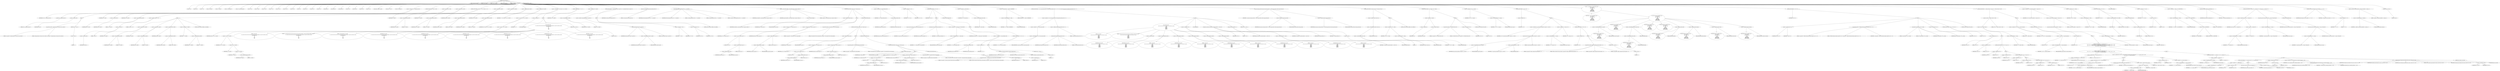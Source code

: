 digraph hostapd_notif_assoc {  
"1000129" [label = "(METHOD,hostapd_notif_assoc)" ]
"1000130" [label = "(PARAM,hostapd_data *hapd)" ]
"1000131" [label = "(PARAM,const u8 *addr)" ]
"1000132" [label = "(PARAM,const u8 *req_ies)" ]
"1000133" [label = "(PARAM,size_t req_ies_len)" ]
"1000134" [label = "(PARAM,int reassoc)" ]
"1000135" [label = "(BLOCK,,)" ]
"1000136" [label = "(LOCAL,v5: u8)" ]
"1000137" [label = "(LOCAL,v6: int)" ]
"1000138" [label = "(LOCAL,v7: u8)" ]
"1000139" [label = "(LOCAL,v10: sta_info *)" ]
"1000140" [label = "(LOCAL,v11: sta_info *)" ]
"1000141" [label = "(LOCAL,v12: hostapd_iface *)" ]
"1000142" [label = "(LOCAL,v13: wpa_state_machine *)" ]
"1000143" [label = "(LOCAL,v14: int)" ]
"1000144" [label = "(LOCAL,v15: bool)" ]
"1000145" [label = "(LOCAL,v16: u32)" ]
"1000146" [label = "(LOCAL,v17: int)" ]
"1000147" [label = "(LOCAL,v18: u8 *)" ]
"1000148" [label = "(LOCAL,v19: u8 *)" ]
"1000149" [label = "(LOCAL,v20: int)" ]
"1000150" [label = "(LOCAL,p: u8)" ]
"1000151" [label = "(LOCAL,pa: u8 *)" ]
"1000152" [label = "(LOCAL,pb: u8 *)" ]
"1000153" [label = "(LOCAL,pc: u8 *)" ]
"1000154" [label = "(LOCAL,ielen: u8)" ]
"1000155" [label = "(LOCAL,ielena: int)" ]
"1000156" [label = "(LOCAL,ielenb: int)" ]
"1000157" [label = "(LOCAL,res: u8)" ]
"1000158" [label = "(LOCAL,resa: int)" ]
"1000159" [label = "(LOCAL,v30: u8)" ]
"1000160" [label = "(LOCAL,v31: u8)" ]
"1000161" [label = "(LOCAL,elems: ieee802_11_elems)" ]
"1000162" [label = "(LOCAL,buf: u8 [ 1064 ])" ]
"1000163" [label = "(LOCAL,v34: unsigned int)" ]
"1000164" [label = "(<operator>.assignment,v34 = __readgsdword(0x14u))" ]
"1000165" [label = "(IDENTIFIER,v34,v34 = __readgsdword(0x14u))" ]
"1000166" [label = "(__readgsdword,__readgsdword(0x14u))" ]
"1000167" [label = "(LITERAL,0x14u,__readgsdword(0x14u))" ]
"1000168" [label = "(CONTROL_STRUCTURE,if ( !addr ),if ( !addr ))" ]
"1000169" [label = "(<operator>.logicalNot,!addr)" ]
"1000170" [label = "(IDENTIFIER,addr,!addr)" ]
"1000171" [label = "(BLOCK,,)" ]
"1000172" [label = "(wpa_printf,wpa_printf(2, \"hostapd_notif_assoc: Skip event with no address\"))" ]
"1000173" [label = "(LITERAL,2,wpa_printf(2, \"hostapd_notif_assoc: Skip event with no address\"))" ]
"1000174" [label = "(LITERAL,\"hostapd_notif_assoc: Skip event with no address\",wpa_printf(2, \"hostapd_notif_assoc: Skip event with no address\"))" ]
"1000175" [label = "(RETURN,return -1;,return -1;)" ]
"1000176" [label = "(<operator>.minus,-1)" ]
"1000177" [label = "(LITERAL,1,-1)" ]
"1000178" [label = "(<operator>.assignment,v5 = *addr)" ]
"1000179" [label = "(IDENTIFIER,v5,v5 = *addr)" ]
"1000180" [label = "(<operator>.indirection,*addr)" ]
"1000181" [label = "(IDENTIFIER,addr,v5 = *addr)" ]
"1000182" [label = "(<operator>.assignment,res = addr[1])" ]
"1000183" [label = "(IDENTIFIER,res,res = addr[1])" ]
"1000184" [label = "(<operator>.indirectIndexAccess,addr[1])" ]
"1000185" [label = "(IDENTIFIER,addr,res = addr[1])" ]
"1000186" [label = "(LITERAL,1,res = addr[1])" ]
"1000187" [label = "(CONTROL_STRUCTURE,if ( (*addr & 1) != 0 ),if ( (*addr & 1) != 0 ))" ]
"1000188" [label = "(<operator>.notEquals,(*addr & 1) != 0)" ]
"1000189" [label = "(<operator>.and,*addr & 1)" ]
"1000190" [label = "(<operator>.indirection,*addr)" ]
"1000191" [label = "(IDENTIFIER,addr,*addr & 1)" ]
"1000192" [label = "(LITERAL,1,*addr & 1)" ]
"1000193" [label = "(LITERAL,0,(*addr & 1) != 0)" ]
"1000194" [label = "(BLOCK,,)" ]
"1000195" [label = "(<operator>.assignment,v6 = addr[3])" ]
"1000196" [label = "(IDENTIFIER,v6,v6 = addr[3])" ]
"1000197" [label = "(<operator>.indirectIndexAccess,addr[3])" ]
"1000198" [label = "(IDENTIFIER,addr,v6 = addr[3])" ]
"1000199" [label = "(LITERAL,3,v6 = addr[3])" ]
"1000200" [label = "(<operator>.assignment,p = addr[2])" ]
"1000201" [label = "(IDENTIFIER,p,p = addr[2])" ]
"1000202" [label = "(<operator>.indirectIndexAccess,addr[2])" ]
"1000203" [label = "(IDENTIFIER,addr,p = addr[2])" ]
"1000204" [label = "(LITERAL,2,p = addr[2])" ]
"1000205" [label = "(<operator>.assignment,ielen = addr[4])" ]
"1000206" [label = "(IDENTIFIER,ielen,ielen = addr[4])" ]
"1000207" [label = "(<operator>.indirectIndexAccess,addr[4])" ]
"1000208" [label = "(IDENTIFIER,addr,ielen = addr[4])" ]
"1000209" [label = "(LITERAL,4,ielen = addr[4])" ]
"1000210" [label = "(<operator>.assignment,v7 = addr[5])" ]
"1000211" [label = "(IDENTIFIER,v7,v7 = addr[5])" ]
"1000212" [label = "(<operator>.indirectIndexAccess,addr[5])" ]
"1000213" [label = "(IDENTIFIER,addr,v7 = addr[5])" ]
"1000214" [label = "(LITERAL,5,v7 = addr[5])" ]
"1000215" [label = "(CONTROL_STRUCTURE,goto LABEL_6;,goto LABEL_6;)" ]
"1000216" [label = "(<operator>.assignment,p = addr[2])" ]
"1000217" [label = "(IDENTIFIER,p,p = addr[2])" ]
"1000218" [label = "(<operator>.indirectIndexAccess,addr[2])" ]
"1000219" [label = "(IDENTIFIER,addr,p = addr[2])" ]
"1000220" [label = "(LITERAL,2,p = addr[2])" ]
"1000221" [label = "(<operator>.assignment,v6 = addr[3])" ]
"1000222" [label = "(IDENTIFIER,v6,v6 = addr[3])" ]
"1000223" [label = "(<operator>.indirectIndexAccess,addr[3])" ]
"1000224" [label = "(IDENTIFIER,addr,v6 = addr[3])" ]
"1000225" [label = "(LITERAL,3,v6 = addr[3])" ]
"1000226" [label = "(<operator>.assignment,ielen = addr[4])" ]
"1000227" [label = "(IDENTIFIER,ielen,ielen = addr[4])" ]
"1000228" [label = "(<operator>.indirectIndexAccess,addr[4])" ]
"1000229" [label = "(IDENTIFIER,addr,ielen = addr[4])" ]
"1000230" [label = "(LITERAL,4,ielen = addr[4])" ]
"1000231" [label = "(<operator>.assignment,v30 = addr[5])" ]
"1000232" [label = "(IDENTIFIER,v30,v30 = addr[5])" ]
"1000233" [label = "(<operator>.indirectIndexAccess,addr[5])" ]
"1000234" [label = "(IDENTIFIER,addr,v30 = addr[5])" ]
"1000235" [label = "(LITERAL,5,v30 = addr[5])" ]
"1000236" [label = "(<operator>.assignment,v7 = v30 | ielen | v6 | p | v5 | addr[1])" ]
"1000237" [label = "(IDENTIFIER,v7,v7 = v30 | ielen | v6 | p | v5 | addr[1])" ]
"1000238" [label = "(<operator>.or,v30 | ielen | v6 | p | v5 | addr[1])" ]
"1000239" [label = "(IDENTIFIER,v30,v30 | ielen | v6 | p | v5 | addr[1])" ]
"1000240" [label = "(<operator>.or,ielen | v6 | p | v5 | addr[1])" ]
"1000241" [label = "(IDENTIFIER,ielen,ielen | v6 | p | v5 | addr[1])" ]
"1000242" [label = "(<operator>.or,v6 | p | v5 | addr[1])" ]
"1000243" [label = "(IDENTIFIER,v6,v6 | p | v5 | addr[1])" ]
"1000244" [label = "(<operator>.or,p | v5 | addr[1])" ]
"1000245" [label = "(IDENTIFIER,p,p | v5 | addr[1])" ]
"1000246" [label = "(<operator>.or,v5 | addr[1])" ]
"1000247" [label = "(IDENTIFIER,v5,v5 | addr[1])" ]
"1000248" [label = "(<operator>.indirectIndexAccess,addr[1])" ]
"1000249" [label = "(IDENTIFIER,addr,v5 | addr[1])" ]
"1000250" [label = "(LITERAL,1,v5 | addr[1])" ]
"1000251" [label = "(CONTROL_STRUCTURE,if ( !v7 ),if ( !v7 ))" ]
"1000252" [label = "(<operator>.logicalNot,!v7)" ]
"1000253" [label = "(IDENTIFIER,v7,!v7)" ]
"1000254" [label = "(BLOCK,,)" ]
"1000255" [label = "(JUMP_TARGET,LABEL_6)" ]
"1000256" [label = "(wpa_printf,wpa_printf(\n      2,\n      \"%s: Invalid SA=%02x:%02x:%02x:%02x:%02x:%02x in received indication - ignore this indication silently\",\n      \"hostapd_notif_assoc\",\n      v5,\n      res,\n      p,\n      v6,\n      ielen,\n      v7))" ]
"1000257" [label = "(LITERAL,2,wpa_printf(\n      2,\n      \"%s: Invalid SA=%02x:%02x:%02x:%02x:%02x:%02x in received indication - ignore this indication silently\",\n      \"hostapd_notif_assoc\",\n      v5,\n      res,\n      p,\n      v6,\n      ielen,\n      v7))" ]
"1000258" [label = "(LITERAL,\"%s: Invalid SA=%02x:%02x:%02x:%02x:%02x:%02x in received indication - ignore this indication silently\",wpa_printf(\n      2,\n      \"%s: Invalid SA=%02x:%02x:%02x:%02x:%02x:%02x in received indication - ignore this indication silently\",\n      \"hostapd_notif_assoc\",\n      v5,\n      res,\n      p,\n      v6,\n      ielen,\n      v7))" ]
"1000259" [label = "(LITERAL,\"hostapd_notif_assoc\",wpa_printf(\n      2,\n      \"%s: Invalid SA=%02x:%02x:%02x:%02x:%02x:%02x in received indication - ignore this indication silently\",\n      \"hostapd_notif_assoc\",\n      v5,\n      res,\n      p,\n      v6,\n      ielen,\n      v7))" ]
"1000260" [label = "(IDENTIFIER,v5,wpa_printf(\n      2,\n      \"%s: Invalid SA=%02x:%02x:%02x:%02x:%02x:%02x in received indication - ignore this indication silently\",\n      \"hostapd_notif_assoc\",\n      v5,\n      res,\n      p,\n      v6,\n      ielen,\n      v7))" ]
"1000261" [label = "(IDENTIFIER,res,wpa_printf(\n      2,\n      \"%s: Invalid SA=%02x:%02x:%02x:%02x:%02x:%02x in received indication - ignore this indication silently\",\n      \"hostapd_notif_assoc\",\n      v5,\n      res,\n      p,\n      v6,\n      ielen,\n      v7))" ]
"1000262" [label = "(IDENTIFIER,p,wpa_printf(\n      2,\n      \"%s: Invalid SA=%02x:%02x:%02x:%02x:%02x:%02x in received indication - ignore this indication silently\",\n      \"hostapd_notif_assoc\",\n      v5,\n      res,\n      p,\n      v6,\n      ielen,\n      v7))" ]
"1000263" [label = "(IDENTIFIER,v6,wpa_printf(\n      2,\n      \"%s: Invalid SA=%02x:%02x:%02x:%02x:%02x:%02x in received indication - ignore this indication silently\",\n      \"hostapd_notif_assoc\",\n      v5,\n      res,\n      p,\n      v6,\n      ielen,\n      v7))" ]
"1000264" [label = "(IDENTIFIER,ielen,wpa_printf(\n      2,\n      \"%s: Invalid SA=%02x:%02x:%02x:%02x:%02x:%02x in received indication - ignore this indication silently\",\n      \"hostapd_notif_assoc\",\n      v5,\n      res,\n      p,\n      v6,\n      ielen,\n      v7))" ]
"1000265" [label = "(IDENTIFIER,v7,wpa_printf(\n      2,\n      \"%s: Invalid SA=%02x:%02x:%02x:%02x:%02x:%02x in received indication - ignore this indication silently\",\n      \"hostapd_notif_assoc\",\n      v5,\n      res,\n      p,\n      v6,\n      ielen,\n      v7))" ]
"1000266" [label = "(RETURN,return 0;,return 0;)" ]
"1000267" [label = "(LITERAL,0,return 0;)" ]
"1000268" [label = "(<operator>.assignment,v31 = addr[3])" ]
"1000269" [label = "(IDENTIFIER,v31,v31 = addr[3])" ]
"1000270" [label = "(<operator>.indirectIndexAccess,addr[3])" ]
"1000271" [label = "(IDENTIFIER,addr,v31 = addr[3])" ]
"1000272" [label = "(LITERAL,3,v31 = addr[3])" ]
"1000273" [label = "(CONTROL_STRUCTURE,if ( !memcmp(addr, hapd->own_addr, 6u) ),if ( !memcmp(addr, hapd->own_addr, 6u) ))" ]
"1000274" [label = "(<operator>.logicalNot,!memcmp(addr, hapd->own_addr, 6u))" ]
"1000275" [label = "(memcmp,memcmp(addr, hapd->own_addr, 6u))" ]
"1000276" [label = "(IDENTIFIER,addr,memcmp(addr, hapd->own_addr, 6u))" ]
"1000277" [label = "(<operator>.indirectFieldAccess,hapd->own_addr)" ]
"1000278" [label = "(IDENTIFIER,hapd,memcmp(addr, hapd->own_addr, 6u))" ]
"1000279" [label = "(FIELD_IDENTIFIER,own_addr,own_addr)" ]
"1000280" [label = "(LITERAL,6u,memcmp(addr, hapd->own_addr, 6u))" ]
"1000281" [label = "(BLOCK,,)" ]
"1000282" [label = "(<operator>.assignment,v7 = v30)" ]
"1000283" [label = "(IDENTIFIER,v7,v7 = v30)" ]
"1000284" [label = "(IDENTIFIER,v30,v7 = v30)" ]
"1000285" [label = "(<operator>.assignment,v6 = v31)" ]
"1000286" [label = "(IDENTIFIER,v6,v6 = v31)" ]
"1000287" [label = "(IDENTIFIER,v31,v6 = v31)" ]
"1000288" [label = "(CONTROL_STRUCTURE,goto LABEL_6;,goto LABEL_6;)" ]
"1000289" [label = "(random_add_randomness,random_add_randomness(addr, 6u))" ]
"1000290" [label = "(IDENTIFIER,addr,random_add_randomness(addr, 6u))" ]
"1000291" [label = "(LITERAL,6u,random_add_randomness(addr, 6u))" ]
"1000292" [label = "(hostapd_logger,hostapd_logger(hapd, addr, 1u, 2, \"associated\"))" ]
"1000293" [label = "(IDENTIFIER,hapd,hostapd_logger(hapd, addr, 1u, 2, \"associated\"))" ]
"1000294" [label = "(IDENTIFIER,addr,hostapd_logger(hapd, addr, 1u, 2, \"associated\"))" ]
"1000295" [label = "(LITERAL,1u,hostapd_logger(hapd, addr, 1u, 2, \"associated\"))" ]
"1000296" [label = "(LITERAL,2,hostapd_logger(hapd, addr, 1u, 2, \"associated\"))" ]
"1000297" [label = "(LITERAL,\"associated\",hostapd_logger(hapd, addr, 1u, 2, \"associated\"))" ]
"1000298" [label = "(ieee802_11_parse_elems,ieee802_11_parse_elems(req_ies, req_ies_len, &elems, 0))" ]
"1000299" [label = "(IDENTIFIER,req_ies,ieee802_11_parse_elems(req_ies, req_ies_len, &elems, 0))" ]
"1000300" [label = "(IDENTIFIER,req_ies_len,ieee802_11_parse_elems(req_ies, req_ies_len, &elems, 0))" ]
"1000301" [label = "(<operator>.addressOf,&elems)" ]
"1000302" [label = "(IDENTIFIER,elems,ieee802_11_parse_elems(req_ies, req_ies_len, &elems, 0))" ]
"1000303" [label = "(LITERAL,0,ieee802_11_parse_elems(req_ies, req_ies_len, &elems, 0))" ]
"1000304" [label = "(CONTROL_STRUCTURE,if ( elems.wps_ie ),if ( elems.wps_ie ))" ]
"1000305" [label = "(<operator>.fieldAccess,elems.wps_ie)" ]
"1000306" [label = "(IDENTIFIER,elems,if ( elems.wps_ie ))" ]
"1000307" [label = "(FIELD_IDENTIFIER,wps_ie,wps_ie)" ]
"1000308" [label = "(BLOCK,,)" ]
"1000309" [label = "(<operator>.assignment,pa = (u8 *)(elems.wps_ie - 2))" ]
"1000310" [label = "(IDENTIFIER,pa,pa = (u8 *)(elems.wps_ie - 2))" ]
"1000311" [label = "(<operator>.cast,(u8 *)(elems.wps_ie - 2))" ]
"1000312" [label = "(UNKNOWN,u8 *,u8 *)" ]
"1000313" [label = "(<operator>.subtraction,elems.wps_ie - 2)" ]
"1000314" [label = "(<operator>.fieldAccess,elems.wps_ie)" ]
"1000315" [label = "(IDENTIFIER,elems,elems.wps_ie - 2)" ]
"1000316" [label = "(FIELD_IDENTIFIER,wps_ie,wps_ie)" ]
"1000317" [label = "(LITERAL,2,elems.wps_ie - 2)" ]
"1000318" [label = "(<operator>.assignment,ielena = elems.wps_ie_len + 2)" ]
"1000319" [label = "(IDENTIFIER,ielena,ielena = elems.wps_ie_len + 2)" ]
"1000320" [label = "(<operator>.addition,elems.wps_ie_len + 2)" ]
"1000321" [label = "(<operator>.fieldAccess,elems.wps_ie_len)" ]
"1000322" [label = "(IDENTIFIER,elems,elems.wps_ie_len + 2)" ]
"1000323" [label = "(FIELD_IDENTIFIER,wps_ie_len,wps_ie_len)" ]
"1000324" [label = "(LITERAL,2,elems.wps_ie_len + 2)" ]
"1000325" [label = "(wpa_printf,wpa_printf(2, \"STA included WPS IE in (Re)AssocReq\"))" ]
"1000326" [label = "(LITERAL,2,wpa_printf(2, \"STA included WPS IE in (Re)AssocReq\"))" ]
"1000327" [label = "(LITERAL,\"STA included WPS IE in (Re)AssocReq\",wpa_printf(2, \"STA included WPS IE in (Re)AssocReq\"))" ]
"1000328" [label = "(CONTROL_STRUCTURE,else,else)" ]
"1000329" [label = "(CONTROL_STRUCTURE,if ( elems.rsn_ie ),if ( elems.rsn_ie ))" ]
"1000330" [label = "(<operator>.fieldAccess,elems.rsn_ie)" ]
"1000331" [label = "(IDENTIFIER,elems,if ( elems.rsn_ie ))" ]
"1000332" [label = "(FIELD_IDENTIFIER,rsn_ie,rsn_ie)" ]
"1000333" [label = "(BLOCK,,)" ]
"1000334" [label = "(<operator>.assignment,pa = (u8 *)(elems.rsn_ie - 2))" ]
"1000335" [label = "(IDENTIFIER,pa,pa = (u8 *)(elems.rsn_ie - 2))" ]
"1000336" [label = "(<operator>.cast,(u8 *)(elems.rsn_ie - 2))" ]
"1000337" [label = "(UNKNOWN,u8 *,u8 *)" ]
"1000338" [label = "(<operator>.subtraction,elems.rsn_ie - 2)" ]
"1000339" [label = "(<operator>.fieldAccess,elems.rsn_ie)" ]
"1000340" [label = "(IDENTIFIER,elems,elems.rsn_ie - 2)" ]
"1000341" [label = "(FIELD_IDENTIFIER,rsn_ie,rsn_ie)" ]
"1000342" [label = "(LITERAL,2,elems.rsn_ie - 2)" ]
"1000343" [label = "(<operator>.assignment,ielena = elems.rsn_ie_len + 2)" ]
"1000344" [label = "(IDENTIFIER,ielena,ielena = elems.rsn_ie_len + 2)" ]
"1000345" [label = "(<operator>.addition,elems.rsn_ie_len + 2)" ]
"1000346" [label = "(<operator>.fieldAccess,elems.rsn_ie_len)" ]
"1000347" [label = "(IDENTIFIER,elems,elems.rsn_ie_len + 2)" ]
"1000348" [label = "(FIELD_IDENTIFIER,rsn_ie_len,rsn_ie_len)" ]
"1000349" [label = "(LITERAL,2,elems.rsn_ie_len + 2)" ]
"1000350" [label = "(wpa_printf,wpa_printf(2, \"STA included RSN IE in (Re)AssocReq\"))" ]
"1000351" [label = "(LITERAL,2,wpa_printf(2, \"STA included RSN IE in (Re)AssocReq\"))" ]
"1000352" [label = "(LITERAL,\"STA included RSN IE in (Re)AssocReq\",wpa_printf(2, \"STA included RSN IE in (Re)AssocReq\"))" ]
"1000353" [label = "(CONTROL_STRUCTURE,else,else)" ]
"1000354" [label = "(CONTROL_STRUCTURE,if ( elems.wpa_ie ),if ( elems.wpa_ie ))" ]
"1000355" [label = "(<operator>.fieldAccess,elems.wpa_ie)" ]
"1000356" [label = "(IDENTIFIER,elems,if ( elems.wpa_ie ))" ]
"1000357" [label = "(FIELD_IDENTIFIER,wpa_ie,wpa_ie)" ]
"1000358" [label = "(BLOCK,,)" ]
"1000359" [label = "(<operator>.assignment,pa = (u8 *)(elems.wpa_ie - 2))" ]
"1000360" [label = "(IDENTIFIER,pa,pa = (u8 *)(elems.wpa_ie - 2))" ]
"1000361" [label = "(<operator>.cast,(u8 *)(elems.wpa_ie - 2))" ]
"1000362" [label = "(UNKNOWN,u8 *,u8 *)" ]
"1000363" [label = "(<operator>.subtraction,elems.wpa_ie - 2)" ]
"1000364" [label = "(<operator>.fieldAccess,elems.wpa_ie)" ]
"1000365" [label = "(IDENTIFIER,elems,elems.wpa_ie - 2)" ]
"1000366" [label = "(FIELD_IDENTIFIER,wpa_ie,wpa_ie)" ]
"1000367" [label = "(LITERAL,2,elems.wpa_ie - 2)" ]
"1000368" [label = "(<operator>.assignment,ielena = elems.wpa_ie_len + 2)" ]
"1000369" [label = "(IDENTIFIER,ielena,ielena = elems.wpa_ie_len + 2)" ]
"1000370" [label = "(<operator>.addition,elems.wpa_ie_len + 2)" ]
"1000371" [label = "(<operator>.fieldAccess,elems.wpa_ie_len)" ]
"1000372" [label = "(IDENTIFIER,elems,elems.wpa_ie_len + 2)" ]
"1000373" [label = "(FIELD_IDENTIFIER,wpa_ie_len,wpa_ie_len)" ]
"1000374" [label = "(LITERAL,2,elems.wpa_ie_len + 2)" ]
"1000375" [label = "(wpa_printf,wpa_printf(2, \"STA included WPA IE in (Re)AssocReq\"))" ]
"1000376" [label = "(LITERAL,2,wpa_printf(2, \"STA included WPA IE in (Re)AssocReq\"))" ]
"1000377" [label = "(LITERAL,\"STA included WPA IE in (Re)AssocReq\",wpa_printf(2, \"STA included WPA IE in (Re)AssocReq\"))" ]
"1000378" [label = "(CONTROL_STRUCTURE,else,else)" ]
"1000379" [label = "(BLOCK,,)" ]
"1000380" [label = "(wpa_printf,wpa_printf(2, \"STA did not include WPS/RSN/WPA IE in (Re)AssocReq\"))" ]
"1000381" [label = "(LITERAL,2,wpa_printf(2, \"STA did not include WPS/RSN/WPA IE in (Re)AssocReq\"))" ]
"1000382" [label = "(LITERAL,\"STA did not include WPS/RSN/WPA IE in (Re)AssocReq\",wpa_printf(2, \"STA did not include WPS/RSN/WPA IE in (Re)AssocReq\"))" ]
"1000383" [label = "(<operator>.assignment,ielena = 0)" ]
"1000384" [label = "(IDENTIFIER,ielena,ielena = 0)" ]
"1000385" [label = "(LITERAL,0,ielena = 0)" ]
"1000386" [label = "(<operator>.assignment,pa = 0)" ]
"1000387" [label = "(IDENTIFIER,pa,pa = 0)" ]
"1000388" [label = "(LITERAL,0,pa = 0)" ]
"1000389" [label = "(<operator>.assignment,v10 = ap_get_sta(hapd, addr))" ]
"1000390" [label = "(IDENTIFIER,v10,v10 = ap_get_sta(hapd, addr))" ]
"1000391" [label = "(ap_get_sta,ap_get_sta(hapd, addr))" ]
"1000392" [label = "(IDENTIFIER,hapd,ap_get_sta(hapd, addr))" ]
"1000393" [label = "(IDENTIFIER,addr,ap_get_sta(hapd, addr))" ]
"1000394" [label = "(<operator>.assignment,v11 = v10)" ]
"1000395" [label = "(IDENTIFIER,v11,v11 = v10)" ]
"1000396" [label = "(IDENTIFIER,v10,v11 = v10)" ]
"1000397" [label = "(CONTROL_STRUCTURE,if ( v10 ),if ( v10 ))" ]
"1000398" [label = "(IDENTIFIER,v10,if ( v10 ))" ]
"1000399" [label = "(BLOCK,,)" ]
"1000400" [label = "(ap_sta_no_session_timeout,ap_sta_no_session_timeout(hapd, v10))" ]
"1000401" [label = "(IDENTIFIER,hapd,ap_sta_no_session_timeout(hapd, v10))" ]
"1000402" [label = "(IDENTIFIER,v10,ap_sta_no_session_timeout(hapd, v10))" ]
"1000403" [label = "(accounting_sta_stop,accounting_sta_stop(hapd, v11))" ]
"1000404" [label = "(IDENTIFIER,hapd,accounting_sta_stop(hapd, v11))" ]
"1000405" [label = "(IDENTIFIER,v11,accounting_sta_stop(hapd, v11))" ]
"1000406" [label = "(<operator>.assignment,v11->timeout_next = STA_NULLFUNC)" ]
"1000407" [label = "(<operator>.indirectFieldAccess,v11->timeout_next)" ]
"1000408" [label = "(IDENTIFIER,v11,v11->timeout_next = STA_NULLFUNC)" ]
"1000409" [label = "(FIELD_IDENTIFIER,timeout_next,timeout_next)" ]
"1000410" [label = "(IDENTIFIER,STA_NULLFUNC,v11->timeout_next = STA_NULLFUNC)" ]
"1000411" [label = "(CONTROL_STRUCTURE,else,else)" ]
"1000412" [label = "(BLOCK,,)" ]
"1000413" [label = "(<operator>.assignment,v11 = ap_sta_add(hapd, addr))" ]
"1000414" [label = "(IDENTIFIER,v11,v11 = ap_sta_add(hapd, addr))" ]
"1000415" [label = "(ap_sta_add,ap_sta_add(hapd, addr))" ]
"1000416" [label = "(IDENTIFIER,hapd,ap_sta_add(hapd, addr))" ]
"1000417" [label = "(IDENTIFIER,addr,ap_sta_add(hapd, addr))" ]
"1000418" [label = "(CONTROL_STRUCTURE,if ( !v11 ),if ( !v11 ))" ]
"1000419" [label = "(<operator>.logicalNot,!v11)" ]
"1000420" [label = "(IDENTIFIER,v11,!v11)" ]
"1000421" [label = "(BLOCK,,)" ]
"1000422" [label = "(hostapd_drv_sta_disassoc,hostapd_drv_sta_disassoc(hapd, addr, 5))" ]
"1000423" [label = "(IDENTIFIER,hapd,hostapd_drv_sta_disassoc(hapd, addr, 5))" ]
"1000424" [label = "(IDENTIFIER,addr,hostapd_drv_sta_disassoc(hapd, addr, 5))" ]
"1000425" [label = "(LITERAL,5,hostapd_drv_sta_disassoc(hapd, addr, 5))" ]
"1000426" [label = "(RETURN,return -1;,return -1;)" ]
"1000427" [label = "(<operator>.minus,-1)" ]
"1000428" [label = "(LITERAL,1,-1)" ]
"1000429" [label = "(<operator>.assignment,v12 = hapd->iface)" ]
"1000430" [label = "(IDENTIFIER,v12,v12 = hapd->iface)" ]
"1000431" [label = "(<operator>.indirectFieldAccess,hapd->iface)" ]
"1000432" [label = "(IDENTIFIER,hapd,v12 = hapd->iface)" ]
"1000433" [label = "(FIELD_IDENTIFIER,iface,iface)" ]
"1000434" [label = "(<operators>.assignmentAnd,v11->flags &= 0xFFFECFFF)" ]
"1000435" [label = "(<operator>.indirectFieldAccess,v11->flags)" ]
"1000436" [label = "(IDENTIFIER,v11,v11->flags &= 0xFFFECFFF)" ]
"1000437" [label = "(FIELD_IDENTIFIER,flags,flags)" ]
"1000438" [label = "(LITERAL,0xFFFECFFF,v11->flags &= 0xFFFECFFF)" ]
"1000439" [label = "(CONTROL_STRUCTURE,if ( !v12->drv_max_acl_mac_addrs && hostapd_check_acl(hapd, addr, 0) != 1 ),if ( !v12->drv_max_acl_mac_addrs && hostapd_check_acl(hapd, addr, 0) != 1 ))" ]
"1000440" [label = "(<operator>.logicalAnd,!v12->drv_max_acl_mac_addrs && hostapd_check_acl(hapd, addr, 0) != 1)" ]
"1000441" [label = "(<operator>.logicalNot,!v12->drv_max_acl_mac_addrs)" ]
"1000442" [label = "(<operator>.indirectFieldAccess,v12->drv_max_acl_mac_addrs)" ]
"1000443" [label = "(IDENTIFIER,v12,!v12->drv_max_acl_mac_addrs)" ]
"1000444" [label = "(FIELD_IDENTIFIER,drv_max_acl_mac_addrs,drv_max_acl_mac_addrs)" ]
"1000445" [label = "(<operator>.notEquals,hostapd_check_acl(hapd, addr, 0) != 1)" ]
"1000446" [label = "(hostapd_check_acl,hostapd_check_acl(hapd, addr, 0))" ]
"1000447" [label = "(IDENTIFIER,hapd,hostapd_check_acl(hapd, addr, 0))" ]
"1000448" [label = "(IDENTIFIER,addr,hostapd_check_acl(hapd, addr, 0))" ]
"1000449" [label = "(LITERAL,0,hostapd_check_acl(hapd, addr, 0))" ]
"1000450" [label = "(LITERAL,1,hostapd_check_acl(hapd, addr, 0) != 1)" ]
"1000451" [label = "(BLOCK,,)" ]
"1000452" [label = "(wpa_printf,wpa_printf(\n      3,\n      \"STA %02x:%02x:%02x:%02x:%02x:%02x not allowed to connect\",\n      *addr,\n      addr[1],\n      addr[2],\n      addr[3],\n      addr[4],\n      addr[5]))" ]
"1000453" [label = "(LITERAL,3,wpa_printf(\n      3,\n      \"STA %02x:%02x:%02x:%02x:%02x:%02x not allowed to connect\",\n      *addr,\n      addr[1],\n      addr[2],\n      addr[3],\n      addr[4],\n      addr[5]))" ]
"1000454" [label = "(LITERAL,\"STA %02x:%02x:%02x:%02x:%02x:%02x not allowed to connect\",wpa_printf(\n      3,\n      \"STA %02x:%02x:%02x:%02x:%02x:%02x not allowed to connect\",\n      *addr,\n      addr[1],\n      addr[2],\n      addr[3],\n      addr[4],\n      addr[5]))" ]
"1000455" [label = "(<operator>.indirection,*addr)" ]
"1000456" [label = "(IDENTIFIER,addr,wpa_printf(\n      3,\n      \"STA %02x:%02x:%02x:%02x:%02x:%02x not allowed to connect\",\n      *addr,\n      addr[1],\n      addr[2],\n      addr[3],\n      addr[4],\n      addr[5]))" ]
"1000457" [label = "(<operator>.indirectIndexAccess,addr[1])" ]
"1000458" [label = "(IDENTIFIER,addr,wpa_printf(\n      3,\n      \"STA %02x:%02x:%02x:%02x:%02x:%02x not allowed to connect\",\n      *addr,\n      addr[1],\n      addr[2],\n      addr[3],\n      addr[4],\n      addr[5]))" ]
"1000459" [label = "(LITERAL,1,wpa_printf(\n      3,\n      \"STA %02x:%02x:%02x:%02x:%02x:%02x not allowed to connect\",\n      *addr,\n      addr[1],\n      addr[2],\n      addr[3],\n      addr[4],\n      addr[5]))" ]
"1000460" [label = "(<operator>.indirectIndexAccess,addr[2])" ]
"1000461" [label = "(IDENTIFIER,addr,wpa_printf(\n      3,\n      \"STA %02x:%02x:%02x:%02x:%02x:%02x not allowed to connect\",\n      *addr,\n      addr[1],\n      addr[2],\n      addr[3],\n      addr[4],\n      addr[5]))" ]
"1000462" [label = "(LITERAL,2,wpa_printf(\n      3,\n      \"STA %02x:%02x:%02x:%02x:%02x:%02x not allowed to connect\",\n      *addr,\n      addr[1],\n      addr[2],\n      addr[3],\n      addr[4],\n      addr[5]))" ]
"1000463" [label = "(<operator>.indirectIndexAccess,addr[3])" ]
"1000464" [label = "(IDENTIFIER,addr,wpa_printf(\n      3,\n      \"STA %02x:%02x:%02x:%02x:%02x:%02x not allowed to connect\",\n      *addr,\n      addr[1],\n      addr[2],\n      addr[3],\n      addr[4],\n      addr[5]))" ]
"1000465" [label = "(LITERAL,3,wpa_printf(\n      3,\n      \"STA %02x:%02x:%02x:%02x:%02x:%02x not allowed to connect\",\n      *addr,\n      addr[1],\n      addr[2],\n      addr[3],\n      addr[4],\n      addr[5]))" ]
"1000466" [label = "(<operator>.indirectIndexAccess,addr[4])" ]
"1000467" [label = "(IDENTIFIER,addr,wpa_printf(\n      3,\n      \"STA %02x:%02x:%02x:%02x:%02x:%02x not allowed to connect\",\n      *addr,\n      addr[1],\n      addr[2],\n      addr[3],\n      addr[4],\n      addr[5]))" ]
"1000468" [label = "(LITERAL,4,wpa_printf(\n      3,\n      \"STA %02x:%02x:%02x:%02x:%02x:%02x not allowed to connect\",\n      *addr,\n      addr[1],\n      addr[2],\n      addr[3],\n      addr[4],\n      addr[5]))" ]
"1000469" [label = "(<operator>.indirectIndexAccess,addr[5])" ]
"1000470" [label = "(IDENTIFIER,addr,wpa_printf(\n      3,\n      \"STA %02x:%02x:%02x:%02x:%02x:%02x not allowed to connect\",\n      *addr,\n      addr[1],\n      addr[2],\n      addr[3],\n      addr[4],\n      addr[5]))" ]
"1000471" [label = "(LITERAL,5,wpa_printf(\n      3,\n      \"STA %02x:%02x:%02x:%02x:%02x:%02x not allowed to connect\",\n      *addr,\n      addr[1],\n      addr[2],\n      addr[3],\n      addr[4],\n      addr[5]))" ]
"1000472" [label = "(<operator>.assignment,v20 = 1)" ]
"1000473" [label = "(IDENTIFIER,v20,v20 = 1)" ]
"1000474" [label = "(LITERAL,1,v20 = 1)" ]
"1000475" [label = "(JUMP_TARGET,fail)" ]
"1000476" [label = "(hostapd_drv_sta_disassoc,hostapd_drv_sta_disassoc(hapd, v11->addr, v20))" ]
"1000477" [label = "(IDENTIFIER,hapd,hostapd_drv_sta_disassoc(hapd, v11->addr, v20))" ]
"1000478" [label = "(<operator>.indirectFieldAccess,v11->addr)" ]
"1000479" [label = "(IDENTIFIER,v11,hostapd_drv_sta_disassoc(hapd, v11->addr, v20))" ]
"1000480" [label = "(FIELD_IDENTIFIER,addr,addr)" ]
"1000481" [label = "(IDENTIFIER,v20,hostapd_drv_sta_disassoc(hapd, v11->addr, v20))" ]
"1000482" [label = "(ap_free_sta,ap_free_sta(hapd, v11))" ]
"1000483" [label = "(IDENTIFIER,hapd,ap_free_sta(hapd, v11))" ]
"1000484" [label = "(IDENTIFIER,v11,ap_free_sta(hapd, v11))" ]
"1000485" [label = "(RETURN,return -1;,return -1;)" ]
"1000486" [label = "(<operator>.minus,-1)" ]
"1000487" [label = "(LITERAL,1,-1)" ]
"1000488" [label = "(ap_copy_sta_supp_op_classes,ap_copy_sta_supp_op_classes(v11, elems.supp_op_classes, elems.supp_op_classes_len))" ]
"1000489" [label = "(IDENTIFIER,v11,ap_copy_sta_supp_op_classes(v11, elems.supp_op_classes, elems.supp_op_classes_len))" ]
"1000490" [label = "(<operator>.fieldAccess,elems.supp_op_classes)" ]
"1000491" [label = "(IDENTIFIER,elems,ap_copy_sta_supp_op_classes(v11, elems.supp_op_classes, elems.supp_op_classes_len))" ]
"1000492" [label = "(FIELD_IDENTIFIER,supp_op_classes,supp_op_classes)" ]
"1000493" [label = "(<operator>.fieldAccess,elems.supp_op_classes_len)" ]
"1000494" [label = "(IDENTIFIER,elems,ap_copy_sta_supp_op_classes(v11, elems.supp_op_classes, elems.supp_op_classes_len))" ]
"1000495" [label = "(FIELD_IDENTIFIER,supp_op_classes_len,supp_op_classes_len)" ]
"1000496" [label = "(CONTROL_STRUCTURE,if ( !hapd->conf->wpa ),if ( !hapd->conf->wpa ))" ]
"1000497" [label = "(<operator>.logicalNot,!hapd->conf->wpa)" ]
"1000498" [label = "(<operator>.indirectFieldAccess,hapd->conf->wpa)" ]
"1000499" [label = "(<operator>.indirectFieldAccess,hapd->conf)" ]
"1000500" [label = "(IDENTIFIER,hapd,!hapd->conf->wpa)" ]
"1000501" [label = "(FIELD_IDENTIFIER,conf,conf)" ]
"1000502" [label = "(FIELD_IDENTIFIER,wpa,wpa)" ]
"1000503" [label = "(BLOCK,,)" ]
"1000504" [label = "(<operator>.assignment,v16 = v11->flags)" ]
"1000505" [label = "(IDENTIFIER,v16,v16 = v11->flags)" ]
"1000506" [label = "(<operator>.indirectFieldAccess,v11->flags)" ]
"1000507" [label = "(IDENTIFIER,v11,v16 = v11->flags)" ]
"1000508" [label = "(FIELD_IDENTIFIER,flags,flags)" ]
"1000509" [label = "(CONTROL_STRUCTURE,goto LABEL_23;,goto LABEL_23;)" ]
"1000510" [label = "(CONTROL_STRUCTURE,if ( !pa || !ielena ),if ( !pa || !ielena ))" ]
"1000511" [label = "(<operator>.logicalOr,!pa || !ielena)" ]
"1000512" [label = "(<operator>.logicalNot,!pa)" ]
"1000513" [label = "(IDENTIFIER,pa,!pa)" ]
"1000514" [label = "(<operator>.logicalNot,!ielena)" ]
"1000515" [label = "(IDENTIFIER,ielena,!ielena)" ]
"1000516" [label = "(BLOCK,,)" ]
"1000517" [label = "(wpa_printf,wpa_printf(2, \"No WPA/RSN IE from STA\"))" ]
"1000518" [label = "(LITERAL,2,wpa_printf(2, \"No WPA/RSN IE from STA\"))" ]
"1000519" [label = "(LITERAL,\"No WPA/RSN IE from STA\",wpa_printf(2, \"No WPA/RSN IE from STA\"))" ]
"1000520" [label = "(<operator>.assignment,v20 = 13)" ]
"1000521" [label = "(IDENTIFIER,v20,v20 = 13)" ]
"1000522" [label = "(LITERAL,13,v20 = 13)" ]
"1000523" [label = "(CONTROL_STRUCTURE,goto fail;,goto fail;)" ]
"1000524" [label = "(<operator>.assignment,v13 = v11->wpa_sm)" ]
"1000525" [label = "(IDENTIFIER,v13,v13 = v11->wpa_sm)" ]
"1000526" [label = "(<operator>.indirectFieldAccess,v11->wpa_sm)" ]
"1000527" [label = "(IDENTIFIER,v11,v13 = v11->wpa_sm)" ]
"1000528" [label = "(FIELD_IDENTIFIER,wpa_sm,wpa_sm)" ]
"1000529" [label = "(CONTROL_STRUCTURE,if ( !v13 ),if ( !v13 ))" ]
"1000530" [label = "(<operator>.logicalNot,!v13)" ]
"1000531" [label = "(IDENTIFIER,v13,!v13)" ]
"1000532" [label = "(BLOCK,,)" ]
"1000533" [label = "(<operator>.assignment,v13 = wpa_auth_sta_init(hapd->wpa_auth, v11->addr, 0))" ]
"1000534" [label = "(IDENTIFIER,v13,v13 = wpa_auth_sta_init(hapd->wpa_auth, v11->addr, 0))" ]
"1000535" [label = "(wpa_auth_sta_init,wpa_auth_sta_init(hapd->wpa_auth, v11->addr, 0))" ]
"1000536" [label = "(<operator>.indirectFieldAccess,hapd->wpa_auth)" ]
"1000537" [label = "(IDENTIFIER,hapd,wpa_auth_sta_init(hapd->wpa_auth, v11->addr, 0))" ]
"1000538" [label = "(FIELD_IDENTIFIER,wpa_auth,wpa_auth)" ]
"1000539" [label = "(<operator>.indirectFieldAccess,v11->addr)" ]
"1000540" [label = "(IDENTIFIER,v11,wpa_auth_sta_init(hapd->wpa_auth, v11->addr, 0))" ]
"1000541" [label = "(FIELD_IDENTIFIER,addr,addr)" ]
"1000542" [label = "(LITERAL,0,wpa_auth_sta_init(hapd->wpa_auth, v11->addr, 0))" ]
"1000543" [label = "(<operator>.assignment,v11->wpa_sm = v13)" ]
"1000544" [label = "(<operator>.indirectFieldAccess,v11->wpa_sm)" ]
"1000545" [label = "(IDENTIFIER,v11,v11->wpa_sm = v13)" ]
"1000546" [label = "(FIELD_IDENTIFIER,wpa_sm,wpa_sm)" ]
"1000547" [label = "(IDENTIFIER,v13,v11->wpa_sm = v13)" ]
"1000548" [label = "(CONTROL_STRUCTURE,if ( !v13 ),if ( !v13 ))" ]
"1000549" [label = "(<operator>.logicalNot,!v13)" ]
"1000550" [label = "(IDENTIFIER,v13,!v13)" ]
"1000551" [label = "(BLOCK,,)" ]
"1000552" [label = "(wpa_printf,wpa_printf(5, \"Failed to initialize WPA state machine\", 0, 0))" ]
"1000553" [label = "(LITERAL,5,wpa_printf(5, \"Failed to initialize WPA state machine\", 0, 0))" ]
"1000554" [label = "(LITERAL,\"Failed to initialize WPA state machine\",wpa_printf(5, \"Failed to initialize WPA state machine\", 0, 0))" ]
"1000555" [label = "(LITERAL,0,wpa_printf(5, \"Failed to initialize WPA state machine\", 0, 0))" ]
"1000556" [label = "(LITERAL,0,wpa_printf(5, \"Failed to initialize WPA state machine\", 0, 0))" ]
"1000557" [label = "(RETURN,return -1;,return -1;)" ]
"1000558" [label = "(<operator>.minus,-1)" ]
"1000559" [label = "(LITERAL,1,-1)" ]
"1000560" [label = "(<operator>.assignment,v14 = wpa_validate_wpa_ie(\n          hapd->wpa_auth,\n          v13,\n          hapd->iface->freq,\n          pa,\n          ielena,\n          elems.mdie,\n          elems.mdie_len,\n          elems.owe_dh,\n          elems.owe_dh_len))" ]
"1000561" [label = "(IDENTIFIER,v14,v14 = wpa_validate_wpa_ie(\n          hapd->wpa_auth,\n          v13,\n          hapd->iface->freq,\n          pa,\n          ielena,\n          elems.mdie,\n          elems.mdie_len,\n          elems.owe_dh,\n          elems.owe_dh_len))" ]
"1000562" [label = "(wpa_validate_wpa_ie,wpa_validate_wpa_ie(\n          hapd->wpa_auth,\n          v13,\n          hapd->iface->freq,\n          pa,\n          ielena,\n          elems.mdie,\n          elems.mdie_len,\n          elems.owe_dh,\n          elems.owe_dh_len))" ]
"1000563" [label = "(<operator>.indirectFieldAccess,hapd->wpa_auth)" ]
"1000564" [label = "(IDENTIFIER,hapd,wpa_validate_wpa_ie(\n          hapd->wpa_auth,\n          v13,\n          hapd->iface->freq,\n          pa,\n          ielena,\n          elems.mdie,\n          elems.mdie_len,\n          elems.owe_dh,\n          elems.owe_dh_len))" ]
"1000565" [label = "(FIELD_IDENTIFIER,wpa_auth,wpa_auth)" ]
"1000566" [label = "(IDENTIFIER,v13,wpa_validate_wpa_ie(\n          hapd->wpa_auth,\n          v13,\n          hapd->iface->freq,\n          pa,\n          ielena,\n          elems.mdie,\n          elems.mdie_len,\n          elems.owe_dh,\n          elems.owe_dh_len))" ]
"1000567" [label = "(<operator>.indirectFieldAccess,hapd->iface->freq)" ]
"1000568" [label = "(<operator>.indirectFieldAccess,hapd->iface)" ]
"1000569" [label = "(IDENTIFIER,hapd,wpa_validate_wpa_ie(\n          hapd->wpa_auth,\n          v13,\n          hapd->iface->freq,\n          pa,\n          ielena,\n          elems.mdie,\n          elems.mdie_len,\n          elems.owe_dh,\n          elems.owe_dh_len))" ]
"1000570" [label = "(FIELD_IDENTIFIER,iface,iface)" ]
"1000571" [label = "(FIELD_IDENTIFIER,freq,freq)" ]
"1000572" [label = "(IDENTIFIER,pa,wpa_validate_wpa_ie(\n          hapd->wpa_auth,\n          v13,\n          hapd->iface->freq,\n          pa,\n          ielena,\n          elems.mdie,\n          elems.mdie_len,\n          elems.owe_dh,\n          elems.owe_dh_len))" ]
"1000573" [label = "(IDENTIFIER,ielena,wpa_validate_wpa_ie(\n          hapd->wpa_auth,\n          v13,\n          hapd->iface->freq,\n          pa,\n          ielena,\n          elems.mdie,\n          elems.mdie_len,\n          elems.owe_dh,\n          elems.owe_dh_len))" ]
"1000574" [label = "(<operator>.fieldAccess,elems.mdie)" ]
"1000575" [label = "(IDENTIFIER,elems,wpa_validate_wpa_ie(\n          hapd->wpa_auth,\n          v13,\n          hapd->iface->freq,\n          pa,\n          ielena,\n          elems.mdie,\n          elems.mdie_len,\n          elems.owe_dh,\n          elems.owe_dh_len))" ]
"1000576" [label = "(FIELD_IDENTIFIER,mdie,mdie)" ]
"1000577" [label = "(<operator>.fieldAccess,elems.mdie_len)" ]
"1000578" [label = "(IDENTIFIER,elems,wpa_validate_wpa_ie(\n          hapd->wpa_auth,\n          v13,\n          hapd->iface->freq,\n          pa,\n          ielena,\n          elems.mdie,\n          elems.mdie_len,\n          elems.owe_dh,\n          elems.owe_dh_len))" ]
"1000579" [label = "(FIELD_IDENTIFIER,mdie_len,mdie_len)" ]
"1000580" [label = "(<operator>.fieldAccess,elems.owe_dh)" ]
"1000581" [label = "(IDENTIFIER,elems,wpa_validate_wpa_ie(\n          hapd->wpa_auth,\n          v13,\n          hapd->iface->freq,\n          pa,\n          ielena,\n          elems.mdie,\n          elems.mdie_len,\n          elems.owe_dh,\n          elems.owe_dh_len))" ]
"1000582" [label = "(FIELD_IDENTIFIER,owe_dh,owe_dh)" ]
"1000583" [label = "(<operator>.fieldAccess,elems.owe_dh_len)" ]
"1000584" [label = "(IDENTIFIER,elems,wpa_validate_wpa_ie(\n          hapd->wpa_auth,\n          v13,\n          hapd->iface->freq,\n          pa,\n          ielena,\n          elems.mdie,\n          elems.mdie_len,\n          elems.owe_dh,\n          elems.owe_dh_len))" ]
"1000585" [label = "(FIELD_IDENTIFIER,owe_dh_len,owe_dh_len)" ]
"1000586" [label = "(CONTROL_STRUCTURE,if ( v14 ),if ( v14 ))" ]
"1000587" [label = "(IDENTIFIER,v14,if ( v14 ))" ]
"1000588" [label = "(BLOCK,,)" ]
"1000589" [label = "(<operator>.assignment,resa = v14)" ]
"1000590" [label = "(IDENTIFIER,resa,resa = v14)" ]
"1000591" [label = "(IDENTIFIER,v14,resa = v14)" ]
"1000592" [label = "(wpa_printf,wpa_printf(2, \"WPA/RSN information element rejected? (res %u)\", v14))" ]
"1000593" [label = "(LITERAL,2,wpa_printf(2, \"WPA/RSN information element rejected? (res %u)\", v14))" ]
"1000594" [label = "(LITERAL,\"WPA/RSN information element rejected? (res %u)\",wpa_printf(2, \"WPA/RSN information element rejected? (res %u)\", v14))" ]
"1000595" [label = "(IDENTIFIER,v14,wpa_printf(2, \"WPA/RSN information element rejected? (res %u)\", v14))" ]
"1000596" [label = "(wpa_hexdump,wpa_hexdump(2, \"IE\", pa, ielena))" ]
"1000597" [label = "(LITERAL,2,wpa_hexdump(2, \"IE\", pa, ielena))" ]
"1000598" [label = "(LITERAL,\"IE\",wpa_hexdump(2, \"IE\", pa, ielena))" ]
"1000599" [label = "(IDENTIFIER,pa,wpa_hexdump(2, \"IE\", pa, ielena))" ]
"1000600" [label = "(IDENTIFIER,ielena,wpa_hexdump(2, \"IE\", pa, ielena))" ]
"1000601" [label = "(<operator>.assignment,v20 = 18)" ]
"1000602" [label = "(IDENTIFIER,v20,v20 = 18)" ]
"1000603" [label = "(LITERAL,18,v20 = 18)" ]
"1000604" [label = "(CONTROL_STRUCTURE,if ( resa != 2 ),if ( resa != 2 ))" ]
"1000605" [label = "(<operator>.notEquals,resa != 2)" ]
"1000606" [label = "(IDENTIFIER,resa,resa != 2)" ]
"1000607" [label = "(LITERAL,2,resa != 2)" ]
"1000608" [label = "(BLOCK,,)" ]
"1000609" [label = "(<operator>.assignment,v20 = 19)" ]
"1000610" [label = "(IDENTIFIER,v20,v20 = 19)" ]
"1000611" [label = "(LITERAL,19,v20 = 19)" ]
"1000612" [label = "(CONTROL_STRUCTURE,if ( resa != 3 ),if ( resa != 3 ))" ]
"1000613" [label = "(<operator>.notEquals,resa != 3)" ]
"1000614" [label = "(IDENTIFIER,resa,resa != 3)" ]
"1000615" [label = "(LITERAL,3,resa != 3)" ]
"1000616" [label = "(BLOCK,,)" ]
"1000617" [label = "(<operator>.assignment,v20 = 20)" ]
"1000618" [label = "(IDENTIFIER,v20,v20 = 20)" ]
"1000619" [label = "(LITERAL,20,v20 = 20)" ]
"1000620" [label = "(CONTROL_STRUCTURE,if ( resa != 4 ),if ( resa != 4 ))" ]
"1000621" [label = "(<operator>.notEquals,resa != 4)" ]
"1000622" [label = "(IDENTIFIER,resa,resa != 4)" ]
"1000623" [label = "(LITERAL,4,resa != 4)" ]
"1000624" [label = "(BLOCK,,)" ]
"1000625" [label = "(<operator>.assignment,v20 = 24)" ]
"1000626" [label = "(IDENTIFIER,v20,v20 = 24)" ]
"1000627" [label = "(LITERAL,24,v20 = 24)" ]
"1000628" [label = "(CONTROL_STRUCTURE,if ( resa != 8 ),if ( resa != 8 ))" ]
"1000629" [label = "(<operator>.notEquals,resa != 8)" ]
"1000630" [label = "(IDENTIFIER,resa,resa != 8)" ]
"1000631" [label = "(LITERAL,8,resa != 8)" ]
"1000632" [label = "(<operator>.assignment,v20 = 13)" ]
"1000633" [label = "(IDENTIFIER,v20,v20 = 13)" ]
"1000634" [label = "(LITERAL,13,v20 = 13)" ]
"1000635" [label = "(CONTROL_STRUCTURE,goto fail;,goto fail;)" ]
"1000636" [label = "(CONTROL_STRUCTURE,if ( (v11->flags & 0x402) == 1026 ),if ( (v11->flags & 0x402) == 1026 ))" ]
"1000637" [label = "(<operator>.equals,(v11->flags & 0x402) == 1026)" ]
"1000638" [label = "(<operator>.and,v11->flags & 0x402)" ]
"1000639" [label = "(<operator>.indirectFieldAccess,v11->flags)" ]
"1000640" [label = "(IDENTIFIER,v11,v11->flags & 0x402)" ]
"1000641" [label = "(FIELD_IDENTIFIER,flags,flags)" ]
"1000642" [label = "(LITERAL,0x402,v11->flags & 0x402)" ]
"1000643" [label = "(LITERAL,1026,(v11->flags & 0x402) == 1026)" ]
"1000644" [label = "(BLOCK,,)" ]
"1000645" [label = "(<operator>.assignment,v18 = (u8 *)v11->sa_query_timed_out)" ]
"1000646" [label = "(IDENTIFIER,v18,v18 = (u8 *)v11->sa_query_timed_out)" ]
"1000647" [label = "(<operator>.cast,(u8 *)v11->sa_query_timed_out)" ]
"1000648" [label = "(UNKNOWN,u8 *,u8 *)" ]
"1000649" [label = "(<operator>.indirectFieldAccess,v11->sa_query_timed_out)" ]
"1000650" [label = "(IDENTIFIER,v11,(u8 *)v11->sa_query_timed_out)" ]
"1000651" [label = "(FIELD_IDENTIFIER,sa_query_timed_out,sa_query_timed_out)" ]
"1000652" [label = "(CONTROL_STRUCTURE,if ( !v18 ),if ( !v18 ))" ]
"1000653" [label = "(<operator>.logicalNot,!v18)" ]
"1000654" [label = "(IDENTIFIER,v18,!v18)" ]
"1000655" [label = "(BLOCK,,)" ]
"1000656" [label = "(CONTROL_STRUCTURE,if ( v11->sa_query_count <= 0\n        || (pb = (u8 *)v11->sa_query_timed_out, ap_check_sa_query_timeout(hapd, v11), (v11->flags & 0x402) == 1026)\n        && (v18 = pb, !v11->sa_query_timed_out) ),if ( v11->sa_query_count <= 0\n        || (pb = (u8 *)v11->sa_query_timed_out, ap_check_sa_query_timeout(hapd, v11), (v11->flags & 0x402) == 1026)\n        && (v18 = pb, !v11->sa_query_timed_out) ))" ]
"1000657" [label = "(<operator>.logicalOr,v11->sa_query_count <= 0\n        || (pb = (u8 *)v11->sa_query_timed_out, ap_check_sa_query_timeout(hapd, v11), (v11->flags & 0x402) == 1026)\n        && (v18 = pb, !v11->sa_query_timed_out))" ]
"1000658" [label = "(<operator>.lessEqualsThan,v11->sa_query_count <= 0)" ]
"1000659" [label = "(<operator>.indirectFieldAccess,v11->sa_query_count)" ]
"1000660" [label = "(IDENTIFIER,v11,v11->sa_query_count <= 0)" ]
"1000661" [label = "(FIELD_IDENTIFIER,sa_query_count,sa_query_count)" ]
"1000662" [label = "(LITERAL,0,v11->sa_query_count <= 0)" ]
"1000663" [label = "(<operator>.logicalAnd,(pb = (u8 *)v11->sa_query_timed_out, ap_check_sa_query_timeout(hapd, v11), (v11->flags & 0x402) == 1026)\n        && (v18 = pb, !v11->sa_query_timed_out))" ]
"1000664" [label = "(BLOCK,,)" ]
"1000665" [label = "(<operator>.assignment,pb = (u8 *)v11->sa_query_timed_out)" ]
"1000666" [label = "(IDENTIFIER,pb,pb = (u8 *)v11->sa_query_timed_out)" ]
"1000667" [label = "(<operator>.cast,(u8 *)v11->sa_query_timed_out)" ]
"1000668" [label = "(UNKNOWN,u8 *,u8 *)" ]
"1000669" [label = "(<operator>.indirectFieldAccess,v11->sa_query_timed_out)" ]
"1000670" [label = "(IDENTIFIER,v11,(u8 *)v11->sa_query_timed_out)" ]
"1000671" [label = "(FIELD_IDENTIFIER,sa_query_timed_out,sa_query_timed_out)" ]
"1000672" [label = "(BLOCK,,)" ]
"1000673" [label = "(ap_check_sa_query_timeout,ap_check_sa_query_timeout(hapd, v11))" ]
"1000674" [label = "(IDENTIFIER,hapd,ap_check_sa_query_timeout(hapd, v11))" ]
"1000675" [label = "(IDENTIFIER,v11,ap_check_sa_query_timeout(hapd, v11))" ]
"1000676" [label = "(<operator>.equals,(v11->flags & 0x402) == 1026)" ]
"1000677" [label = "(<operator>.and,v11->flags & 0x402)" ]
"1000678" [label = "(<operator>.indirectFieldAccess,v11->flags)" ]
"1000679" [label = "(IDENTIFIER,v11,v11->flags & 0x402)" ]
"1000680" [label = "(FIELD_IDENTIFIER,flags,flags)" ]
"1000681" [label = "(LITERAL,0x402,v11->flags & 0x402)" ]
"1000682" [label = "(LITERAL,1026,(v11->flags & 0x402) == 1026)" ]
"1000683" [label = "(BLOCK,,)" ]
"1000684" [label = "(<operator>.assignment,v18 = pb)" ]
"1000685" [label = "(IDENTIFIER,v18,v18 = pb)" ]
"1000686" [label = "(IDENTIFIER,pb,v18 = pb)" ]
"1000687" [label = "(<operator>.logicalNot,!v11->sa_query_timed_out)" ]
"1000688" [label = "(<operator>.indirectFieldAccess,v11->sa_query_timed_out)" ]
"1000689" [label = "(IDENTIFIER,v11,!v11->sa_query_timed_out)" ]
"1000690" [label = "(FIELD_IDENTIFIER,sa_query_timed_out,sa_query_timed_out)" ]
"1000691" [label = "(BLOCK,,)" ]
"1000692" [label = "(CONTROL_STRUCTURE,if ( v11->auth_alg != 2 ),if ( v11->auth_alg != 2 ))" ]
"1000693" [label = "(<operator>.notEquals,v11->auth_alg != 2)" ]
"1000694" [label = "(<operator>.indirectFieldAccess,v11->auth_alg)" ]
"1000695" [label = "(IDENTIFIER,v11,v11->auth_alg != 2)" ]
"1000696" [label = "(FIELD_IDENTIFIER,auth_alg,auth_alg)" ]
"1000697" [label = "(LITERAL,2,v11->auth_alg != 2)" ]
"1000698" [label = "(BLOCK,,)" ]
"1000699" [label = "(CONTROL_STRUCTURE,if ( !v11->sa_query_count ),if ( !v11->sa_query_count ))" ]
"1000700" [label = "(<operator>.logicalNot,!v11->sa_query_count)" ]
"1000701" [label = "(<operator>.indirectFieldAccess,v11->sa_query_count)" ]
"1000702" [label = "(IDENTIFIER,v11,!v11->sa_query_count)" ]
"1000703" [label = "(FIELD_IDENTIFIER,sa_query_count,sa_query_count)" ]
"1000704" [label = "(BLOCK,,)" ]
"1000705" [label = "(<operator>.assignment,pc = v18)" ]
"1000706" [label = "(IDENTIFIER,pc,pc = v18)" ]
"1000707" [label = "(IDENTIFIER,v18,pc = v18)" ]
"1000708" [label = "(ap_sta_start_sa_query,ap_sta_start_sa_query(hapd, v11))" ]
"1000709" [label = "(IDENTIFIER,hapd,ap_sta_start_sa_query(hapd, v11))" ]
"1000710" [label = "(IDENTIFIER,v11,ap_sta_start_sa_query(hapd, v11))" ]
"1000711" [label = "(<operator>.assignment,v18 = pc)" ]
"1000712" [label = "(IDENTIFIER,v18,v18 = pc)" ]
"1000713" [label = "(IDENTIFIER,pc,v18 = pc)" ]
"1000714" [label = "(<operator>.assignment,ielenb = (int)v18)" ]
"1000715" [label = "(IDENTIFIER,ielenb,ielenb = (int)v18)" ]
"1000716" [label = "(<operator>.cast,(int)v18)" ]
"1000717" [label = "(UNKNOWN,int,int)" ]
"1000718" [label = "(IDENTIFIER,v18,(int)v18)" ]
"1000719" [label = "(<operator>.assignment,v19 = hostapd_eid_assoc_comeback_time(hapd, v11, buf))" ]
"1000720" [label = "(IDENTIFIER,v19,v19 = hostapd_eid_assoc_comeback_time(hapd, v11, buf))" ]
"1000721" [label = "(hostapd_eid_assoc_comeback_time,hostapd_eid_assoc_comeback_time(hapd, v11, buf))" ]
"1000722" [label = "(IDENTIFIER,hapd,hostapd_eid_assoc_comeback_time(hapd, v11, buf))" ]
"1000723" [label = "(IDENTIFIER,v11,hostapd_eid_assoc_comeback_time(hapd, v11, buf))" ]
"1000724" [label = "(IDENTIFIER,buf,hostapd_eid_assoc_comeback_time(hapd, v11, buf))" ]
"1000725" [label = "(hostapd_sta_assoc,hostapd_sta_assoc(hapd, addr, reassoc, 0x1Eu, buf, v19 - buf))" ]
"1000726" [label = "(IDENTIFIER,hapd,hostapd_sta_assoc(hapd, addr, reassoc, 0x1Eu, buf, v19 - buf))" ]
"1000727" [label = "(IDENTIFIER,addr,hostapd_sta_assoc(hapd, addr, reassoc, 0x1Eu, buf, v19 - buf))" ]
"1000728" [label = "(IDENTIFIER,reassoc,hostapd_sta_assoc(hapd, addr, reassoc, 0x1Eu, buf, v19 - buf))" ]
"1000729" [label = "(LITERAL,0x1Eu,hostapd_sta_assoc(hapd, addr, reassoc, 0x1Eu, buf, v19 - buf))" ]
"1000730" [label = "(IDENTIFIER,buf,hostapd_sta_assoc(hapd, addr, reassoc, 0x1Eu, buf, v19 - buf))" ]
"1000731" [label = "(<operator>.subtraction,v19 - buf)" ]
"1000732" [label = "(IDENTIFIER,v19,v19 - buf)" ]
"1000733" [label = "(IDENTIFIER,buf,v19 - buf)" ]
"1000734" [label = "(RETURN,return ielenb;,return ielenb;)" ]
"1000735" [label = "(IDENTIFIER,ielenb,return ielenb;)" ]
"1000736" [label = "(<operator>.assignment,v15 = wpa_auth_uses_mfp(v11->wpa_sm) == 0)" ]
"1000737" [label = "(IDENTIFIER,v15,v15 = wpa_auth_uses_mfp(v11->wpa_sm) == 0)" ]
"1000738" [label = "(<operator>.equals,wpa_auth_uses_mfp(v11->wpa_sm) == 0)" ]
"1000739" [label = "(wpa_auth_uses_mfp,wpa_auth_uses_mfp(v11->wpa_sm))" ]
"1000740" [label = "(<operator>.indirectFieldAccess,v11->wpa_sm)" ]
"1000741" [label = "(IDENTIFIER,v11,wpa_auth_uses_mfp(v11->wpa_sm))" ]
"1000742" [label = "(FIELD_IDENTIFIER,wpa_sm,wpa_sm)" ]
"1000743" [label = "(LITERAL,0,wpa_auth_uses_mfp(v11->wpa_sm) == 0)" ]
"1000744" [label = "(<operator>.assignment,v16 = v11->flags)" ]
"1000745" [label = "(IDENTIFIER,v16,v16 = v11->flags)" ]
"1000746" [label = "(<operator>.indirectFieldAccess,v11->flags)" ]
"1000747" [label = "(IDENTIFIER,v11,v16 = v11->flags)" ]
"1000748" [label = "(FIELD_IDENTIFIER,flags,flags)" ]
"1000749" [label = "(CONTROL_STRUCTURE,if ( v15 ),if ( v15 ))" ]
"1000750" [label = "(IDENTIFIER,v15,if ( v15 ))" ]
"1000751" [label = "(<operators>.assignmentAnd,BYTE1(v16) &= 0xFBu)" ]
"1000752" [label = "(BYTE1,BYTE1(v16))" ]
"1000753" [label = "(IDENTIFIER,v16,BYTE1(v16))" ]
"1000754" [label = "(LITERAL,0xFBu,BYTE1(v16) &= 0xFBu)" ]
"1000755" [label = "(CONTROL_STRUCTURE,else,else)" ]
"1000756" [label = "(<operators>.assignmentOr,BYTE1(v16) |= 4u)" ]
"1000757" [label = "(BYTE1,BYTE1(v16))" ]
"1000758" [label = "(IDENTIFIER,v16,BYTE1(v16))" ]
"1000759" [label = "(LITERAL,4u,BYTE1(v16) |= 4u)" ]
"1000760" [label = "(JUMP_TARGET,LABEL_23)" ]
"1000761" [label = "(<operator>.assignment,v17 = v16 & 2)" ]
"1000762" [label = "(IDENTIFIER,v17,v17 = v16 & 2)" ]
"1000763" [label = "(<operator>.and,v16 & 2)" ]
"1000764" [label = "(IDENTIFIER,v16,v16 & 2)" ]
"1000765" [label = "(LITERAL,2,v16 & 2)" ]
"1000766" [label = "(<operator>.assignment,v11->flags = v16 & 0xFFF7FFFF | 3)" ]
"1000767" [label = "(<operator>.indirectFieldAccess,v11->flags)" ]
"1000768" [label = "(IDENTIFIER,v11,v11->flags = v16 & 0xFFF7FFFF | 3)" ]
"1000769" [label = "(FIELD_IDENTIFIER,flags,flags)" ]
"1000770" [label = "(<operator>.or,v16 & 0xFFF7FFFF | 3)" ]
"1000771" [label = "(<operator>.and,v16 & 0xFFF7FFFF)" ]
"1000772" [label = "(IDENTIFIER,v16,v16 & 0xFFF7FFFF)" ]
"1000773" [label = "(LITERAL,0xFFF7FFFF,v16 & 0xFFF7FFFF)" ]
"1000774" [label = "(LITERAL,3,v16 & 0xFFF7FFFF | 3)" ]
"1000775" [label = "(hostapd_set_sta_flags,hostapd_set_sta_flags(hapd, v11))" ]
"1000776" [label = "(IDENTIFIER,hapd,hostapd_set_sta_flags(hapd, v11))" ]
"1000777" [label = "(IDENTIFIER,v11,hostapd_set_sta_flags(hapd, v11))" ]
"1000778" [label = "(CONTROL_STRUCTURE,if ( reassoc && v11->auth_alg == 2 ),if ( reassoc && v11->auth_alg == 2 ))" ]
"1000779" [label = "(<operator>.logicalAnd,reassoc && v11->auth_alg == 2)" ]
"1000780" [label = "(IDENTIFIER,reassoc,reassoc && v11->auth_alg == 2)" ]
"1000781" [label = "(<operator>.equals,v11->auth_alg == 2)" ]
"1000782" [label = "(<operator>.indirectFieldAccess,v11->auth_alg)" ]
"1000783" [label = "(IDENTIFIER,v11,v11->auth_alg == 2)" ]
"1000784" [label = "(FIELD_IDENTIFIER,auth_alg,auth_alg)" ]
"1000785" [label = "(LITERAL,2,v11->auth_alg == 2)" ]
"1000786" [label = "(wpa_auth_sm_event,wpa_auth_sm_event(v11->wpa_sm, WPA_ASSOC_FT))" ]
"1000787" [label = "(<operator>.indirectFieldAccess,v11->wpa_sm)" ]
"1000788" [label = "(IDENTIFIER,v11,wpa_auth_sm_event(v11->wpa_sm, WPA_ASSOC_FT))" ]
"1000789" [label = "(FIELD_IDENTIFIER,wpa_sm,wpa_sm)" ]
"1000790" [label = "(IDENTIFIER,WPA_ASSOC_FT,wpa_auth_sm_event(v11->wpa_sm, WPA_ASSOC_FT))" ]
"1000791" [label = "(CONTROL_STRUCTURE,else,else)" ]
"1000792" [label = "(wpa_auth_sm_event,wpa_auth_sm_event(v11->wpa_sm, WPA_ASSOC))" ]
"1000793" [label = "(<operator>.indirectFieldAccess,v11->wpa_sm)" ]
"1000794" [label = "(IDENTIFIER,v11,wpa_auth_sm_event(v11->wpa_sm, WPA_ASSOC))" ]
"1000795" [label = "(FIELD_IDENTIFIER,wpa_sm,wpa_sm)" ]
"1000796" [label = "(IDENTIFIER,WPA_ASSOC,wpa_auth_sm_event(v11->wpa_sm, WPA_ASSOC))" ]
"1000797" [label = "(hostapd_new_assoc_sta,hostapd_new_assoc_sta(hapd, v11, v17 != 0))" ]
"1000798" [label = "(IDENTIFIER,hapd,hostapd_new_assoc_sta(hapd, v11, v17 != 0))" ]
"1000799" [label = "(IDENTIFIER,v11,hostapd_new_assoc_sta(hapd, v11, v17 != 0))" ]
"1000800" [label = "(<operator>.notEquals,v17 != 0)" ]
"1000801" [label = "(IDENTIFIER,v17,v17 != 0)" ]
"1000802" [label = "(LITERAL,0,v17 != 0)" ]
"1000803" [label = "(ieee802_1x_notify_port_enabled,ieee802_1x_notify_port_enabled(v11->eapol_sm, 1))" ]
"1000804" [label = "(<operator>.indirectFieldAccess,v11->eapol_sm)" ]
"1000805" [label = "(IDENTIFIER,v11,ieee802_1x_notify_port_enabled(v11->eapol_sm, 1))" ]
"1000806" [label = "(FIELD_IDENTIFIER,eapol_sm,eapol_sm)" ]
"1000807" [label = "(LITERAL,1,ieee802_1x_notify_port_enabled(v11->eapol_sm, 1))" ]
"1000808" [label = "(RETURN,return 0;,return 0;)" ]
"1000809" [label = "(LITERAL,0,return 0;)" ]
"1000810" [label = "(METHOD_RETURN,int __cdecl)" ]
  "1000129" -> "1000130" 
  "1000129" -> "1000131" 
  "1000129" -> "1000132" 
  "1000129" -> "1000133" 
  "1000129" -> "1000134" 
  "1000129" -> "1000135" 
  "1000129" -> "1000810" 
  "1000135" -> "1000136" 
  "1000135" -> "1000137" 
  "1000135" -> "1000138" 
  "1000135" -> "1000139" 
  "1000135" -> "1000140" 
  "1000135" -> "1000141" 
  "1000135" -> "1000142" 
  "1000135" -> "1000143" 
  "1000135" -> "1000144" 
  "1000135" -> "1000145" 
  "1000135" -> "1000146" 
  "1000135" -> "1000147" 
  "1000135" -> "1000148" 
  "1000135" -> "1000149" 
  "1000135" -> "1000150" 
  "1000135" -> "1000151" 
  "1000135" -> "1000152" 
  "1000135" -> "1000153" 
  "1000135" -> "1000154" 
  "1000135" -> "1000155" 
  "1000135" -> "1000156" 
  "1000135" -> "1000157" 
  "1000135" -> "1000158" 
  "1000135" -> "1000159" 
  "1000135" -> "1000160" 
  "1000135" -> "1000161" 
  "1000135" -> "1000162" 
  "1000135" -> "1000163" 
  "1000135" -> "1000164" 
  "1000135" -> "1000168" 
  "1000135" -> "1000178" 
  "1000135" -> "1000182" 
  "1000135" -> "1000187" 
  "1000135" -> "1000216" 
  "1000135" -> "1000221" 
  "1000135" -> "1000226" 
  "1000135" -> "1000231" 
  "1000135" -> "1000236" 
  "1000135" -> "1000251" 
  "1000135" -> "1000268" 
  "1000135" -> "1000273" 
  "1000135" -> "1000289" 
  "1000135" -> "1000292" 
  "1000135" -> "1000298" 
  "1000135" -> "1000304" 
  "1000135" -> "1000389" 
  "1000135" -> "1000394" 
  "1000135" -> "1000397" 
  "1000135" -> "1000429" 
  "1000135" -> "1000434" 
  "1000135" -> "1000439" 
  "1000135" -> "1000488" 
  "1000135" -> "1000496" 
  "1000135" -> "1000510" 
  "1000135" -> "1000524" 
  "1000135" -> "1000529" 
  "1000135" -> "1000560" 
  "1000135" -> "1000586" 
  "1000135" -> "1000636" 
  "1000135" -> "1000736" 
  "1000135" -> "1000744" 
  "1000135" -> "1000749" 
  "1000135" -> "1000760" 
  "1000135" -> "1000761" 
  "1000135" -> "1000766" 
  "1000135" -> "1000775" 
  "1000135" -> "1000778" 
  "1000135" -> "1000797" 
  "1000135" -> "1000803" 
  "1000135" -> "1000808" 
  "1000164" -> "1000165" 
  "1000164" -> "1000166" 
  "1000166" -> "1000167" 
  "1000168" -> "1000169" 
  "1000168" -> "1000171" 
  "1000169" -> "1000170" 
  "1000171" -> "1000172" 
  "1000171" -> "1000175" 
  "1000172" -> "1000173" 
  "1000172" -> "1000174" 
  "1000175" -> "1000176" 
  "1000176" -> "1000177" 
  "1000178" -> "1000179" 
  "1000178" -> "1000180" 
  "1000180" -> "1000181" 
  "1000182" -> "1000183" 
  "1000182" -> "1000184" 
  "1000184" -> "1000185" 
  "1000184" -> "1000186" 
  "1000187" -> "1000188" 
  "1000187" -> "1000194" 
  "1000188" -> "1000189" 
  "1000188" -> "1000193" 
  "1000189" -> "1000190" 
  "1000189" -> "1000192" 
  "1000190" -> "1000191" 
  "1000194" -> "1000195" 
  "1000194" -> "1000200" 
  "1000194" -> "1000205" 
  "1000194" -> "1000210" 
  "1000194" -> "1000215" 
  "1000195" -> "1000196" 
  "1000195" -> "1000197" 
  "1000197" -> "1000198" 
  "1000197" -> "1000199" 
  "1000200" -> "1000201" 
  "1000200" -> "1000202" 
  "1000202" -> "1000203" 
  "1000202" -> "1000204" 
  "1000205" -> "1000206" 
  "1000205" -> "1000207" 
  "1000207" -> "1000208" 
  "1000207" -> "1000209" 
  "1000210" -> "1000211" 
  "1000210" -> "1000212" 
  "1000212" -> "1000213" 
  "1000212" -> "1000214" 
  "1000216" -> "1000217" 
  "1000216" -> "1000218" 
  "1000218" -> "1000219" 
  "1000218" -> "1000220" 
  "1000221" -> "1000222" 
  "1000221" -> "1000223" 
  "1000223" -> "1000224" 
  "1000223" -> "1000225" 
  "1000226" -> "1000227" 
  "1000226" -> "1000228" 
  "1000228" -> "1000229" 
  "1000228" -> "1000230" 
  "1000231" -> "1000232" 
  "1000231" -> "1000233" 
  "1000233" -> "1000234" 
  "1000233" -> "1000235" 
  "1000236" -> "1000237" 
  "1000236" -> "1000238" 
  "1000238" -> "1000239" 
  "1000238" -> "1000240" 
  "1000240" -> "1000241" 
  "1000240" -> "1000242" 
  "1000242" -> "1000243" 
  "1000242" -> "1000244" 
  "1000244" -> "1000245" 
  "1000244" -> "1000246" 
  "1000246" -> "1000247" 
  "1000246" -> "1000248" 
  "1000248" -> "1000249" 
  "1000248" -> "1000250" 
  "1000251" -> "1000252" 
  "1000251" -> "1000254" 
  "1000252" -> "1000253" 
  "1000254" -> "1000255" 
  "1000254" -> "1000256" 
  "1000254" -> "1000266" 
  "1000256" -> "1000257" 
  "1000256" -> "1000258" 
  "1000256" -> "1000259" 
  "1000256" -> "1000260" 
  "1000256" -> "1000261" 
  "1000256" -> "1000262" 
  "1000256" -> "1000263" 
  "1000256" -> "1000264" 
  "1000256" -> "1000265" 
  "1000266" -> "1000267" 
  "1000268" -> "1000269" 
  "1000268" -> "1000270" 
  "1000270" -> "1000271" 
  "1000270" -> "1000272" 
  "1000273" -> "1000274" 
  "1000273" -> "1000281" 
  "1000274" -> "1000275" 
  "1000275" -> "1000276" 
  "1000275" -> "1000277" 
  "1000275" -> "1000280" 
  "1000277" -> "1000278" 
  "1000277" -> "1000279" 
  "1000281" -> "1000282" 
  "1000281" -> "1000285" 
  "1000281" -> "1000288" 
  "1000282" -> "1000283" 
  "1000282" -> "1000284" 
  "1000285" -> "1000286" 
  "1000285" -> "1000287" 
  "1000289" -> "1000290" 
  "1000289" -> "1000291" 
  "1000292" -> "1000293" 
  "1000292" -> "1000294" 
  "1000292" -> "1000295" 
  "1000292" -> "1000296" 
  "1000292" -> "1000297" 
  "1000298" -> "1000299" 
  "1000298" -> "1000300" 
  "1000298" -> "1000301" 
  "1000298" -> "1000303" 
  "1000301" -> "1000302" 
  "1000304" -> "1000305" 
  "1000304" -> "1000308" 
  "1000304" -> "1000328" 
  "1000305" -> "1000306" 
  "1000305" -> "1000307" 
  "1000308" -> "1000309" 
  "1000308" -> "1000318" 
  "1000308" -> "1000325" 
  "1000309" -> "1000310" 
  "1000309" -> "1000311" 
  "1000311" -> "1000312" 
  "1000311" -> "1000313" 
  "1000313" -> "1000314" 
  "1000313" -> "1000317" 
  "1000314" -> "1000315" 
  "1000314" -> "1000316" 
  "1000318" -> "1000319" 
  "1000318" -> "1000320" 
  "1000320" -> "1000321" 
  "1000320" -> "1000324" 
  "1000321" -> "1000322" 
  "1000321" -> "1000323" 
  "1000325" -> "1000326" 
  "1000325" -> "1000327" 
  "1000328" -> "1000329" 
  "1000329" -> "1000330" 
  "1000329" -> "1000333" 
  "1000329" -> "1000353" 
  "1000330" -> "1000331" 
  "1000330" -> "1000332" 
  "1000333" -> "1000334" 
  "1000333" -> "1000343" 
  "1000333" -> "1000350" 
  "1000334" -> "1000335" 
  "1000334" -> "1000336" 
  "1000336" -> "1000337" 
  "1000336" -> "1000338" 
  "1000338" -> "1000339" 
  "1000338" -> "1000342" 
  "1000339" -> "1000340" 
  "1000339" -> "1000341" 
  "1000343" -> "1000344" 
  "1000343" -> "1000345" 
  "1000345" -> "1000346" 
  "1000345" -> "1000349" 
  "1000346" -> "1000347" 
  "1000346" -> "1000348" 
  "1000350" -> "1000351" 
  "1000350" -> "1000352" 
  "1000353" -> "1000354" 
  "1000354" -> "1000355" 
  "1000354" -> "1000358" 
  "1000354" -> "1000378" 
  "1000355" -> "1000356" 
  "1000355" -> "1000357" 
  "1000358" -> "1000359" 
  "1000358" -> "1000368" 
  "1000358" -> "1000375" 
  "1000359" -> "1000360" 
  "1000359" -> "1000361" 
  "1000361" -> "1000362" 
  "1000361" -> "1000363" 
  "1000363" -> "1000364" 
  "1000363" -> "1000367" 
  "1000364" -> "1000365" 
  "1000364" -> "1000366" 
  "1000368" -> "1000369" 
  "1000368" -> "1000370" 
  "1000370" -> "1000371" 
  "1000370" -> "1000374" 
  "1000371" -> "1000372" 
  "1000371" -> "1000373" 
  "1000375" -> "1000376" 
  "1000375" -> "1000377" 
  "1000378" -> "1000379" 
  "1000379" -> "1000380" 
  "1000379" -> "1000383" 
  "1000379" -> "1000386" 
  "1000380" -> "1000381" 
  "1000380" -> "1000382" 
  "1000383" -> "1000384" 
  "1000383" -> "1000385" 
  "1000386" -> "1000387" 
  "1000386" -> "1000388" 
  "1000389" -> "1000390" 
  "1000389" -> "1000391" 
  "1000391" -> "1000392" 
  "1000391" -> "1000393" 
  "1000394" -> "1000395" 
  "1000394" -> "1000396" 
  "1000397" -> "1000398" 
  "1000397" -> "1000399" 
  "1000397" -> "1000411" 
  "1000399" -> "1000400" 
  "1000399" -> "1000403" 
  "1000399" -> "1000406" 
  "1000400" -> "1000401" 
  "1000400" -> "1000402" 
  "1000403" -> "1000404" 
  "1000403" -> "1000405" 
  "1000406" -> "1000407" 
  "1000406" -> "1000410" 
  "1000407" -> "1000408" 
  "1000407" -> "1000409" 
  "1000411" -> "1000412" 
  "1000412" -> "1000413" 
  "1000412" -> "1000418" 
  "1000413" -> "1000414" 
  "1000413" -> "1000415" 
  "1000415" -> "1000416" 
  "1000415" -> "1000417" 
  "1000418" -> "1000419" 
  "1000418" -> "1000421" 
  "1000419" -> "1000420" 
  "1000421" -> "1000422" 
  "1000421" -> "1000426" 
  "1000422" -> "1000423" 
  "1000422" -> "1000424" 
  "1000422" -> "1000425" 
  "1000426" -> "1000427" 
  "1000427" -> "1000428" 
  "1000429" -> "1000430" 
  "1000429" -> "1000431" 
  "1000431" -> "1000432" 
  "1000431" -> "1000433" 
  "1000434" -> "1000435" 
  "1000434" -> "1000438" 
  "1000435" -> "1000436" 
  "1000435" -> "1000437" 
  "1000439" -> "1000440" 
  "1000439" -> "1000451" 
  "1000440" -> "1000441" 
  "1000440" -> "1000445" 
  "1000441" -> "1000442" 
  "1000442" -> "1000443" 
  "1000442" -> "1000444" 
  "1000445" -> "1000446" 
  "1000445" -> "1000450" 
  "1000446" -> "1000447" 
  "1000446" -> "1000448" 
  "1000446" -> "1000449" 
  "1000451" -> "1000452" 
  "1000451" -> "1000472" 
  "1000451" -> "1000475" 
  "1000451" -> "1000476" 
  "1000451" -> "1000482" 
  "1000451" -> "1000485" 
  "1000452" -> "1000453" 
  "1000452" -> "1000454" 
  "1000452" -> "1000455" 
  "1000452" -> "1000457" 
  "1000452" -> "1000460" 
  "1000452" -> "1000463" 
  "1000452" -> "1000466" 
  "1000452" -> "1000469" 
  "1000455" -> "1000456" 
  "1000457" -> "1000458" 
  "1000457" -> "1000459" 
  "1000460" -> "1000461" 
  "1000460" -> "1000462" 
  "1000463" -> "1000464" 
  "1000463" -> "1000465" 
  "1000466" -> "1000467" 
  "1000466" -> "1000468" 
  "1000469" -> "1000470" 
  "1000469" -> "1000471" 
  "1000472" -> "1000473" 
  "1000472" -> "1000474" 
  "1000476" -> "1000477" 
  "1000476" -> "1000478" 
  "1000476" -> "1000481" 
  "1000478" -> "1000479" 
  "1000478" -> "1000480" 
  "1000482" -> "1000483" 
  "1000482" -> "1000484" 
  "1000485" -> "1000486" 
  "1000486" -> "1000487" 
  "1000488" -> "1000489" 
  "1000488" -> "1000490" 
  "1000488" -> "1000493" 
  "1000490" -> "1000491" 
  "1000490" -> "1000492" 
  "1000493" -> "1000494" 
  "1000493" -> "1000495" 
  "1000496" -> "1000497" 
  "1000496" -> "1000503" 
  "1000497" -> "1000498" 
  "1000498" -> "1000499" 
  "1000498" -> "1000502" 
  "1000499" -> "1000500" 
  "1000499" -> "1000501" 
  "1000503" -> "1000504" 
  "1000503" -> "1000509" 
  "1000504" -> "1000505" 
  "1000504" -> "1000506" 
  "1000506" -> "1000507" 
  "1000506" -> "1000508" 
  "1000510" -> "1000511" 
  "1000510" -> "1000516" 
  "1000511" -> "1000512" 
  "1000511" -> "1000514" 
  "1000512" -> "1000513" 
  "1000514" -> "1000515" 
  "1000516" -> "1000517" 
  "1000516" -> "1000520" 
  "1000516" -> "1000523" 
  "1000517" -> "1000518" 
  "1000517" -> "1000519" 
  "1000520" -> "1000521" 
  "1000520" -> "1000522" 
  "1000524" -> "1000525" 
  "1000524" -> "1000526" 
  "1000526" -> "1000527" 
  "1000526" -> "1000528" 
  "1000529" -> "1000530" 
  "1000529" -> "1000532" 
  "1000530" -> "1000531" 
  "1000532" -> "1000533" 
  "1000532" -> "1000543" 
  "1000532" -> "1000548" 
  "1000533" -> "1000534" 
  "1000533" -> "1000535" 
  "1000535" -> "1000536" 
  "1000535" -> "1000539" 
  "1000535" -> "1000542" 
  "1000536" -> "1000537" 
  "1000536" -> "1000538" 
  "1000539" -> "1000540" 
  "1000539" -> "1000541" 
  "1000543" -> "1000544" 
  "1000543" -> "1000547" 
  "1000544" -> "1000545" 
  "1000544" -> "1000546" 
  "1000548" -> "1000549" 
  "1000548" -> "1000551" 
  "1000549" -> "1000550" 
  "1000551" -> "1000552" 
  "1000551" -> "1000557" 
  "1000552" -> "1000553" 
  "1000552" -> "1000554" 
  "1000552" -> "1000555" 
  "1000552" -> "1000556" 
  "1000557" -> "1000558" 
  "1000558" -> "1000559" 
  "1000560" -> "1000561" 
  "1000560" -> "1000562" 
  "1000562" -> "1000563" 
  "1000562" -> "1000566" 
  "1000562" -> "1000567" 
  "1000562" -> "1000572" 
  "1000562" -> "1000573" 
  "1000562" -> "1000574" 
  "1000562" -> "1000577" 
  "1000562" -> "1000580" 
  "1000562" -> "1000583" 
  "1000563" -> "1000564" 
  "1000563" -> "1000565" 
  "1000567" -> "1000568" 
  "1000567" -> "1000571" 
  "1000568" -> "1000569" 
  "1000568" -> "1000570" 
  "1000574" -> "1000575" 
  "1000574" -> "1000576" 
  "1000577" -> "1000578" 
  "1000577" -> "1000579" 
  "1000580" -> "1000581" 
  "1000580" -> "1000582" 
  "1000583" -> "1000584" 
  "1000583" -> "1000585" 
  "1000586" -> "1000587" 
  "1000586" -> "1000588" 
  "1000588" -> "1000589" 
  "1000588" -> "1000592" 
  "1000588" -> "1000596" 
  "1000588" -> "1000601" 
  "1000588" -> "1000604" 
  "1000588" -> "1000635" 
  "1000589" -> "1000590" 
  "1000589" -> "1000591" 
  "1000592" -> "1000593" 
  "1000592" -> "1000594" 
  "1000592" -> "1000595" 
  "1000596" -> "1000597" 
  "1000596" -> "1000598" 
  "1000596" -> "1000599" 
  "1000596" -> "1000600" 
  "1000601" -> "1000602" 
  "1000601" -> "1000603" 
  "1000604" -> "1000605" 
  "1000604" -> "1000608" 
  "1000605" -> "1000606" 
  "1000605" -> "1000607" 
  "1000608" -> "1000609" 
  "1000608" -> "1000612" 
  "1000609" -> "1000610" 
  "1000609" -> "1000611" 
  "1000612" -> "1000613" 
  "1000612" -> "1000616" 
  "1000613" -> "1000614" 
  "1000613" -> "1000615" 
  "1000616" -> "1000617" 
  "1000616" -> "1000620" 
  "1000617" -> "1000618" 
  "1000617" -> "1000619" 
  "1000620" -> "1000621" 
  "1000620" -> "1000624" 
  "1000621" -> "1000622" 
  "1000621" -> "1000623" 
  "1000624" -> "1000625" 
  "1000624" -> "1000628" 
  "1000625" -> "1000626" 
  "1000625" -> "1000627" 
  "1000628" -> "1000629" 
  "1000628" -> "1000632" 
  "1000629" -> "1000630" 
  "1000629" -> "1000631" 
  "1000632" -> "1000633" 
  "1000632" -> "1000634" 
  "1000636" -> "1000637" 
  "1000636" -> "1000644" 
  "1000637" -> "1000638" 
  "1000637" -> "1000643" 
  "1000638" -> "1000639" 
  "1000638" -> "1000642" 
  "1000639" -> "1000640" 
  "1000639" -> "1000641" 
  "1000644" -> "1000645" 
  "1000644" -> "1000652" 
  "1000645" -> "1000646" 
  "1000645" -> "1000647" 
  "1000647" -> "1000648" 
  "1000647" -> "1000649" 
  "1000649" -> "1000650" 
  "1000649" -> "1000651" 
  "1000652" -> "1000653" 
  "1000652" -> "1000655" 
  "1000653" -> "1000654" 
  "1000655" -> "1000656" 
  "1000656" -> "1000657" 
  "1000656" -> "1000691" 
  "1000657" -> "1000658" 
  "1000657" -> "1000663" 
  "1000658" -> "1000659" 
  "1000658" -> "1000662" 
  "1000659" -> "1000660" 
  "1000659" -> "1000661" 
  "1000663" -> "1000664" 
  "1000663" -> "1000683" 
  "1000664" -> "1000665" 
  "1000664" -> "1000672" 
  "1000665" -> "1000666" 
  "1000665" -> "1000667" 
  "1000667" -> "1000668" 
  "1000667" -> "1000669" 
  "1000669" -> "1000670" 
  "1000669" -> "1000671" 
  "1000672" -> "1000673" 
  "1000672" -> "1000676" 
  "1000673" -> "1000674" 
  "1000673" -> "1000675" 
  "1000676" -> "1000677" 
  "1000676" -> "1000682" 
  "1000677" -> "1000678" 
  "1000677" -> "1000681" 
  "1000678" -> "1000679" 
  "1000678" -> "1000680" 
  "1000683" -> "1000684" 
  "1000683" -> "1000687" 
  "1000684" -> "1000685" 
  "1000684" -> "1000686" 
  "1000687" -> "1000688" 
  "1000688" -> "1000689" 
  "1000688" -> "1000690" 
  "1000691" -> "1000692" 
  "1000692" -> "1000693" 
  "1000692" -> "1000698" 
  "1000693" -> "1000694" 
  "1000693" -> "1000697" 
  "1000694" -> "1000695" 
  "1000694" -> "1000696" 
  "1000698" -> "1000699" 
  "1000698" -> "1000714" 
  "1000698" -> "1000719" 
  "1000698" -> "1000725" 
  "1000698" -> "1000734" 
  "1000699" -> "1000700" 
  "1000699" -> "1000704" 
  "1000700" -> "1000701" 
  "1000701" -> "1000702" 
  "1000701" -> "1000703" 
  "1000704" -> "1000705" 
  "1000704" -> "1000708" 
  "1000704" -> "1000711" 
  "1000705" -> "1000706" 
  "1000705" -> "1000707" 
  "1000708" -> "1000709" 
  "1000708" -> "1000710" 
  "1000711" -> "1000712" 
  "1000711" -> "1000713" 
  "1000714" -> "1000715" 
  "1000714" -> "1000716" 
  "1000716" -> "1000717" 
  "1000716" -> "1000718" 
  "1000719" -> "1000720" 
  "1000719" -> "1000721" 
  "1000721" -> "1000722" 
  "1000721" -> "1000723" 
  "1000721" -> "1000724" 
  "1000725" -> "1000726" 
  "1000725" -> "1000727" 
  "1000725" -> "1000728" 
  "1000725" -> "1000729" 
  "1000725" -> "1000730" 
  "1000725" -> "1000731" 
  "1000731" -> "1000732" 
  "1000731" -> "1000733" 
  "1000734" -> "1000735" 
  "1000736" -> "1000737" 
  "1000736" -> "1000738" 
  "1000738" -> "1000739" 
  "1000738" -> "1000743" 
  "1000739" -> "1000740" 
  "1000740" -> "1000741" 
  "1000740" -> "1000742" 
  "1000744" -> "1000745" 
  "1000744" -> "1000746" 
  "1000746" -> "1000747" 
  "1000746" -> "1000748" 
  "1000749" -> "1000750" 
  "1000749" -> "1000751" 
  "1000749" -> "1000755" 
  "1000751" -> "1000752" 
  "1000751" -> "1000754" 
  "1000752" -> "1000753" 
  "1000755" -> "1000756" 
  "1000756" -> "1000757" 
  "1000756" -> "1000759" 
  "1000757" -> "1000758" 
  "1000761" -> "1000762" 
  "1000761" -> "1000763" 
  "1000763" -> "1000764" 
  "1000763" -> "1000765" 
  "1000766" -> "1000767" 
  "1000766" -> "1000770" 
  "1000767" -> "1000768" 
  "1000767" -> "1000769" 
  "1000770" -> "1000771" 
  "1000770" -> "1000774" 
  "1000771" -> "1000772" 
  "1000771" -> "1000773" 
  "1000775" -> "1000776" 
  "1000775" -> "1000777" 
  "1000778" -> "1000779" 
  "1000778" -> "1000786" 
  "1000778" -> "1000791" 
  "1000779" -> "1000780" 
  "1000779" -> "1000781" 
  "1000781" -> "1000782" 
  "1000781" -> "1000785" 
  "1000782" -> "1000783" 
  "1000782" -> "1000784" 
  "1000786" -> "1000787" 
  "1000786" -> "1000790" 
  "1000787" -> "1000788" 
  "1000787" -> "1000789" 
  "1000791" -> "1000792" 
  "1000792" -> "1000793" 
  "1000792" -> "1000796" 
  "1000793" -> "1000794" 
  "1000793" -> "1000795" 
  "1000797" -> "1000798" 
  "1000797" -> "1000799" 
  "1000797" -> "1000800" 
  "1000800" -> "1000801" 
  "1000800" -> "1000802" 
  "1000803" -> "1000804" 
  "1000803" -> "1000807" 
  "1000804" -> "1000805" 
  "1000804" -> "1000806" 
  "1000808" -> "1000809" 
}
